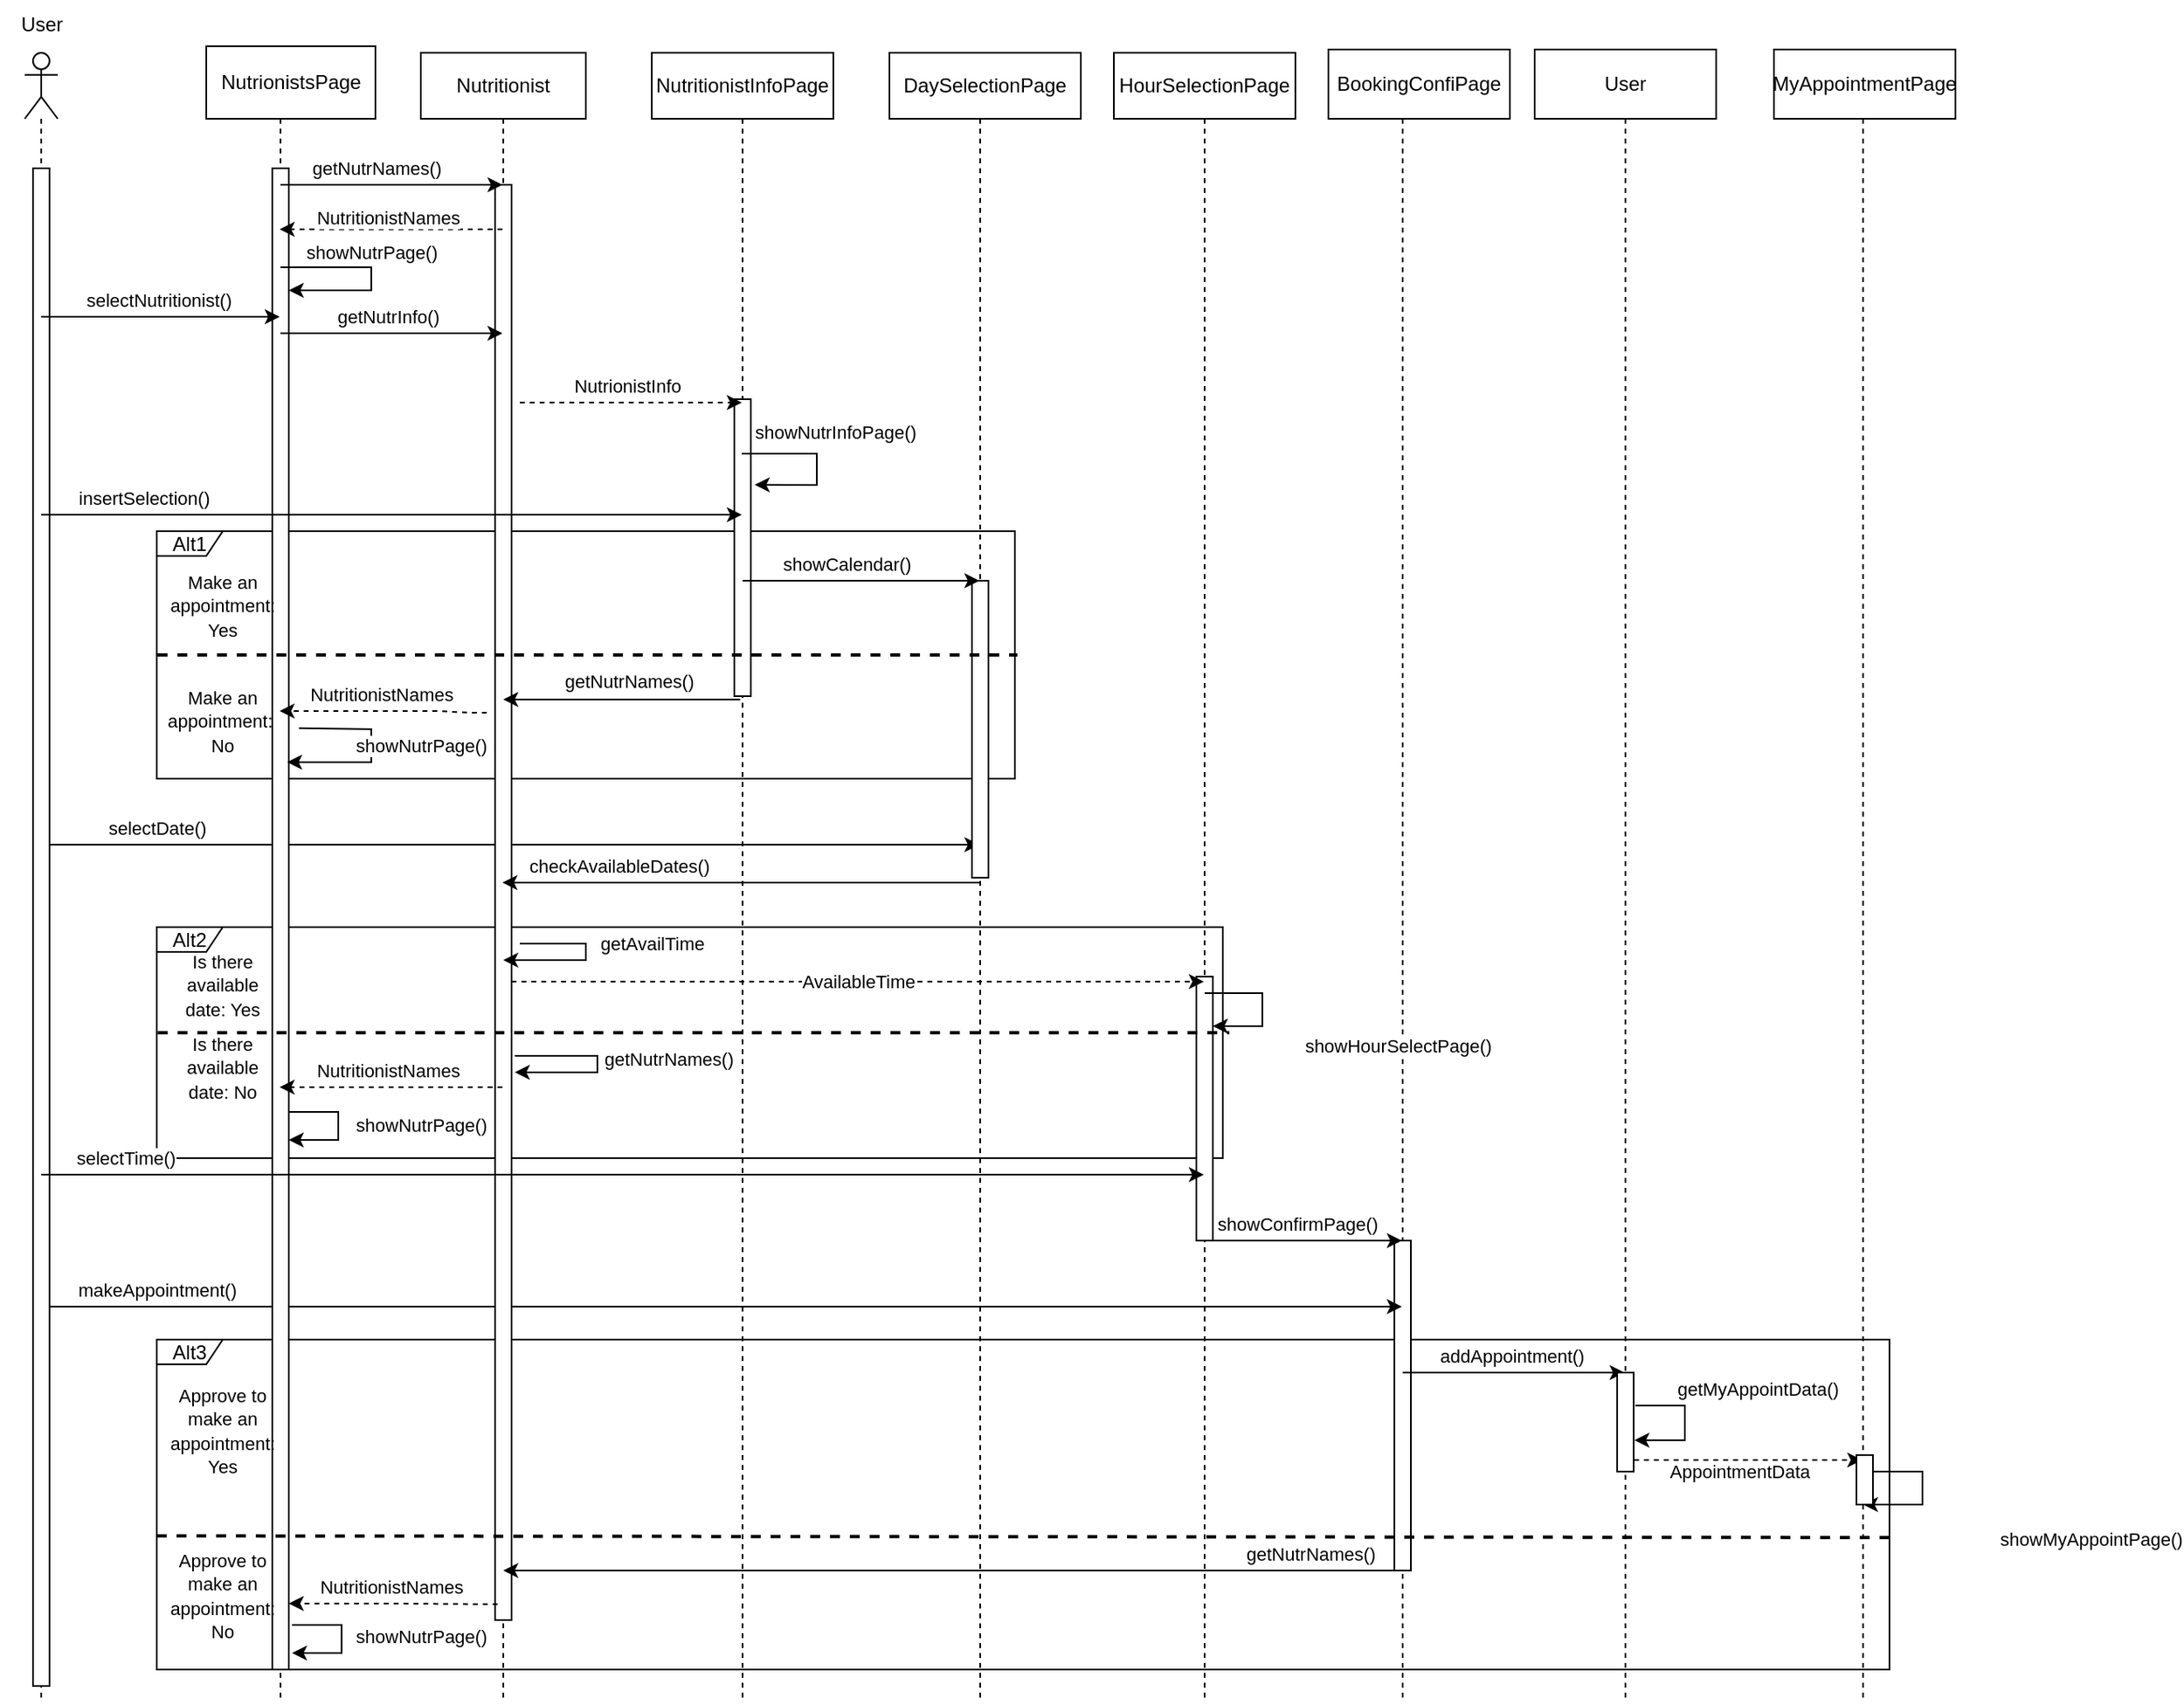<mxfile version="21.3.6" type="device">
  <diagram name="Page-1" id="tUm5_KNQMfu-EzpkYZKZ">
    <mxGraphModel dx="1050" dy="541" grid="1" gridSize="10" guides="1" tooltips="1" connect="1" arrows="1" fold="1" page="1" pageScale="1" pageWidth="1169" pageHeight="827" math="0" shadow="0">
      <root>
        <mxCell id="0" />
        <mxCell id="1" parent="0" />
        <mxCell id="tmLtH-D-rDOSetYklQbw-46" value="Alt3" style="shape=umlFrame;whiteSpace=wrap;html=1;width=40;height=15;" parent="1" vertex="1">
          <mxGeometry x="110" y="820" width="1050" height="200" as="geometry" />
        </mxCell>
        <mxCell id="tmLtH-D-rDOSetYklQbw-39" value="" style="shape=umlLifeline;participant=umlBoundary;perimeter=lifelinePerimeter;whiteSpace=wrap;html=1;container=1;collapsible=0;recursiveResize=0;verticalAlign=top;spacingTop=36;outlineConnect=0;" parent="1" vertex="1">
          <mxGeometry x="840" y="40" width="50" height="1000" as="geometry" />
        </mxCell>
        <mxCell id="tmLtH-D-rDOSetYklQbw-56" value="" style="html=1;points=[];perimeter=orthogonalPerimeter;fontSize=11;" parent="tmLtH-D-rDOSetYklQbw-39" vertex="1">
          <mxGeometry x="20" y="720" width="10" height="200" as="geometry" />
        </mxCell>
        <mxCell id="tmLtH-D-rDOSetYklQbw-5" value="" style="shape=umlLifeline;participant=umlEntity;perimeter=lifelinePerimeter;whiteSpace=wrap;html=1;container=1;collapsible=0;recursiveResize=0;verticalAlign=top;spacingTop=36;outlineConnect=0;" parent="1" vertex="1">
          <mxGeometry x="980" y="40" width="40" height="1000" as="geometry" />
        </mxCell>
        <mxCell id="tmLtH-D-rDOSetYklQbw-57" value="" style="html=1;points=[];perimeter=orthogonalPerimeter;fontSize=11;" parent="1" vertex="1">
          <mxGeometry x="995" y="840" width="10" height="60" as="geometry" />
        </mxCell>
        <mxCell id="tmLtH-D-rDOSetYklQbw-32" value="Alt2" style="shape=umlFrame;whiteSpace=wrap;html=1;width=40;height=15;" parent="1" vertex="1">
          <mxGeometry x="110" y="570" width="646" height="140" as="geometry" />
        </mxCell>
        <mxCell id="tmLtH-D-rDOSetYklQbw-19" value="Alt1" style="shape=umlFrame;whiteSpace=wrap;html=1;width=40;height=15;" parent="1" vertex="1">
          <mxGeometry x="110" y="330" width="520" height="150" as="geometry" />
        </mxCell>
        <mxCell id="tmLtH-D-rDOSetYklQbw-1" value="" style="shape=umlLifeline;participant=umlActor;perimeter=lifelinePerimeter;whiteSpace=wrap;html=1;container=1;collapsible=0;recursiveResize=0;verticalAlign=top;spacingTop=36;outlineConnect=0;" parent="1" vertex="1">
          <mxGeometry x="30" y="40" width="20" height="1000" as="geometry" />
        </mxCell>
        <mxCell id="tmLtH-D-rDOSetYklQbw-25" value="selectDate()" style="endArrow=classic;html=1;rounded=0;strokeWidth=1;fontSize=11;" parent="tmLtH-D-rDOSetYklQbw-1" target="tmLtH-D-rDOSetYklQbw-16" edge="1">
          <mxGeometry x="-0.754" y="10" width="50" height="50" relative="1" as="geometry">
            <mxPoint x="10" y="480" as="sourcePoint" />
            <mxPoint x="60" y="430" as="targetPoint" />
            <mxPoint as="offset" />
          </mxGeometry>
        </mxCell>
        <mxCell id="tmLtH-D-rDOSetYklQbw-41" value="makeAppointment()" style="endArrow=classic;html=1;rounded=0;strokeWidth=1;fontSize=11;" parent="tmLtH-D-rDOSetYklQbw-1" target="tmLtH-D-rDOSetYklQbw-39" edge="1">
          <mxGeometry x="-0.83" y="10" width="50" height="50" relative="1" as="geometry">
            <mxPoint x="10" y="760" as="sourcePoint" />
            <mxPoint x="60" y="710" as="targetPoint" />
            <mxPoint as="offset" />
          </mxGeometry>
        </mxCell>
        <mxCell id="tmLtH-D-rDOSetYklQbw-50" value="" style="html=1;points=[];perimeter=orthogonalPerimeter;fontSize=11;" parent="tmLtH-D-rDOSetYklQbw-1" vertex="1">
          <mxGeometry x="5" y="70" width="10" height="920" as="geometry" />
        </mxCell>
        <mxCell id="tmLtH-D-rDOSetYklQbw-2" value="" style="shape=umlLifeline;participant=umlBoundary;perimeter=lifelinePerimeter;whiteSpace=wrap;html=1;container=1;collapsible=0;recursiveResize=0;verticalAlign=top;spacingTop=36;outlineConnect=0;" parent="1" vertex="1">
          <mxGeometry x="160" y="40" width="50" height="1000" as="geometry" />
        </mxCell>
        <mxCell id="tmLtH-D-rDOSetYklQbw-51" value="" style="html=1;points=[];perimeter=orthogonalPerimeter;fontSize=11;" parent="tmLtH-D-rDOSetYklQbw-2" vertex="1">
          <mxGeometry x="20" y="70" width="10" height="910" as="geometry" />
        </mxCell>
        <mxCell id="4nbXA-XBb0YuEGlwC8Sb-1" value="showNutrPage()" style="endArrow=classic;html=1;rounded=0;" parent="tmLtH-D-rDOSetYklQbw-2" source="tmLtH-D-rDOSetYklQbw-2" edge="1">
          <mxGeometry x="-0.071" y="-10" width="50" height="50" relative="1" as="geometry">
            <mxPoint x="350" y="270" as="sourcePoint" />
            <mxPoint x="30" y="144" as="targetPoint" />
            <Array as="points">
              <mxPoint x="80" y="130" />
              <mxPoint x="80" y="144" />
            </Array>
            <mxPoint x="10" y="-10" as="offset" />
          </mxGeometry>
        </mxCell>
        <mxCell id="4nbXA-XBb0YuEGlwC8Sb-21" value="showNutrPage()" style="endArrow=classic;html=1;rounded=0;" parent="tmLtH-D-rDOSetYklQbw-2" edge="1">
          <mxGeometry x="-0.013" y="50" width="50" height="50" relative="1" as="geometry">
            <mxPoint x="30" y="642" as="sourcePoint" />
            <mxPoint x="30" y="659" as="targetPoint" />
            <Array as="points">
              <mxPoint x="60" y="642" />
              <mxPoint x="60" y="659" />
            </Array>
            <mxPoint as="offset" />
          </mxGeometry>
        </mxCell>
        <mxCell id="4nbXA-XBb0YuEGlwC8Sb-9" value="showNutrPage()" style="endArrow=classic;html=1;rounded=0;exitX=1.619;exitY=0.373;exitDx=0;exitDy=0;exitPerimeter=0;" parent="tmLtH-D-rDOSetYklQbw-2" source="tmLtH-D-rDOSetYklQbw-51" edge="1">
          <mxGeometry x="-0.063" y="30" width="50" height="50" relative="1" as="geometry">
            <mxPoint x="360" y="240" as="sourcePoint" />
            <mxPoint x="29" y="430" as="targetPoint" />
            <Array as="points">
              <mxPoint x="80" y="410" />
              <mxPoint x="80" y="430" />
            </Array>
            <mxPoint as="offset" />
          </mxGeometry>
        </mxCell>
        <mxCell id="tmLtH-D-rDOSetYklQbw-3" value="" style="shape=umlLifeline;participant=umlEntity;perimeter=lifelinePerimeter;whiteSpace=wrap;html=1;container=1;collapsible=0;recursiveResize=0;verticalAlign=top;spacingTop=36;outlineConnect=0;" parent="1" vertex="1">
          <mxGeometry x="300" y="40" width="40" height="1000" as="geometry" />
        </mxCell>
        <mxCell id="tmLtH-D-rDOSetYklQbw-52" value="" style="html=1;points=[];perimeter=orthogonalPerimeter;fontSize=11;" parent="tmLtH-D-rDOSetYklQbw-3" vertex="1">
          <mxGeometry x="15" y="80" width="10" height="870" as="geometry" />
        </mxCell>
        <mxCell id="4nbXA-XBb0YuEGlwC8Sb-13" value="getAvailTime" style="endArrow=classic;html=1;rounded=0;" parent="tmLtH-D-rDOSetYklQbw-3" target="tmLtH-D-rDOSetYklQbw-3" edge="1">
          <mxGeometry x="-0.204" y="40" width="50" height="50" relative="1" as="geometry">
            <mxPoint x="30" y="540" as="sourcePoint" />
            <mxPoint x="270" y="390" as="targetPoint" />
            <Array as="points">
              <mxPoint x="70" y="540" />
              <mxPoint x="70" y="550" />
            </Array>
            <mxPoint as="offset" />
          </mxGeometry>
        </mxCell>
        <mxCell id="4nbXA-XBb0YuEGlwC8Sb-22" value="" style="endArrow=classic;html=1;rounded=0;" parent="tmLtH-D-rDOSetYklQbw-3" edge="1">
          <mxGeometry width="50" height="50" relative="1" as="geometry">
            <mxPoint x="27" y="608" as="sourcePoint" />
            <mxPoint x="27" y="618" as="targetPoint" />
            <Array as="points">
              <mxPoint x="77" y="608" />
              <mxPoint x="77" y="618" />
            </Array>
          </mxGeometry>
        </mxCell>
        <mxCell id="4nbXA-XBb0YuEGlwC8Sb-23" value="getNutrNames()" style="edgeLabel;html=1;align=center;verticalAlign=middle;resizable=0;points=[];" parent="4nbXA-XBb0YuEGlwC8Sb-22" vertex="1" connectable="0">
          <mxGeometry x="-0.148" y="-2" relative="1" as="geometry">
            <mxPoint x="46" as="offset" />
          </mxGeometry>
        </mxCell>
        <mxCell id="tmLtH-D-rDOSetYklQbw-4" value="" style="shape=umlLifeline;participant=umlBoundary;perimeter=lifelinePerimeter;whiteSpace=wrap;html=1;container=1;collapsible=0;recursiveResize=0;verticalAlign=top;spacingTop=36;outlineConnect=0;" parent="1" vertex="1">
          <mxGeometry x="440" y="40" width="50" height="1000" as="geometry" />
        </mxCell>
        <mxCell id="tmLtH-D-rDOSetYklQbw-53" value="" style="html=1;points=[];perimeter=orthogonalPerimeter;fontSize=11;" parent="tmLtH-D-rDOSetYklQbw-4" vertex="1">
          <mxGeometry x="20" y="210" width="10" height="180" as="geometry" />
        </mxCell>
        <mxCell id="BZofhGesUUSoButb0VhT-2" value="showNutrInfoPage()" style="endArrow=classic;html=1;rounded=0;entryX=1.24;entryY=0.288;entryDx=0;entryDy=0;entryPerimeter=0;" edge="1" parent="tmLtH-D-rDOSetYklQbw-4" target="tmLtH-D-rDOSetYklQbw-53">
          <mxGeometry x="-0.118" y="16" width="50" height="50" relative="1" as="geometry">
            <mxPoint x="24.5" y="243" as="sourcePoint" />
            <mxPoint x="35" y="267" as="targetPoint" />
            <Array as="points">
              <mxPoint x="70" y="243" />
              <mxPoint x="70" y="262" />
            </Array>
            <mxPoint x="11" y="3" as="offset" />
          </mxGeometry>
        </mxCell>
        <mxCell id="tmLtH-D-rDOSetYklQbw-6" value="selectNutritionist()" style="endArrow=classic;html=1;rounded=0;" parent="1" source="tmLtH-D-rDOSetYklQbw-1" target="tmLtH-D-rDOSetYklQbw-2" edge="1">
          <mxGeometry x="-0.028" y="10" width="50" height="50" relative="1" as="geometry">
            <mxPoint x="60" y="150" as="sourcePoint" />
            <mxPoint x="110" y="100" as="targetPoint" />
            <Array as="points">
              <mxPoint x="110" y="200" />
            </Array>
            <mxPoint x="1" as="offset" />
          </mxGeometry>
        </mxCell>
        <mxCell id="tmLtH-D-rDOSetYklQbw-7" value="" style="endArrow=classic;html=1;rounded=0;" parent="1" source="tmLtH-D-rDOSetYklQbw-2" target="tmLtH-D-rDOSetYklQbw-3" edge="1">
          <mxGeometry width="50" height="50" relative="1" as="geometry">
            <mxPoint x="220" y="120" as="sourcePoint" />
            <mxPoint x="270" y="70" as="targetPoint" />
            <Array as="points">
              <mxPoint x="260" y="120" />
            </Array>
          </mxGeometry>
        </mxCell>
        <mxCell id="tmLtH-D-rDOSetYklQbw-11" value="getNutrNames()" style="edgeLabel;html=1;align=center;verticalAlign=middle;resizable=0;points=[];" parent="tmLtH-D-rDOSetYklQbw-7" vertex="1" connectable="0">
          <mxGeometry x="-0.148" y="-2" relative="1" as="geometry">
            <mxPoint y="-12" as="offset" />
          </mxGeometry>
        </mxCell>
        <mxCell id="tmLtH-D-rDOSetYklQbw-12" value="NutritionistNames" style="endArrow=classic;html=1;rounded=0;dashed=1;" parent="1" edge="1">
          <mxGeometry x="0.03" y="-7" width="50" height="50" relative="1" as="geometry">
            <mxPoint x="319.5" y="147" as="sourcePoint" />
            <mxPoint x="184.5" y="147" as="targetPoint" />
            <Array as="points">
              <mxPoint x="270" y="147" />
            </Array>
            <mxPoint as="offset" />
          </mxGeometry>
        </mxCell>
        <mxCell id="tmLtH-D-rDOSetYklQbw-13" value="getNutrInfo()" style="endArrow=classic;html=1;rounded=0;" parent="1" source="tmLtH-D-rDOSetYklQbw-2" target="tmLtH-D-rDOSetYklQbw-3" edge="1">
          <mxGeometry x="-0.03" y="10" width="50" height="50" relative="1" as="geometry">
            <mxPoint x="210" y="250" as="sourcePoint" />
            <mxPoint x="260" y="200" as="targetPoint" />
            <Array as="points">
              <mxPoint x="260" y="210" />
            </Array>
            <mxPoint as="offset" />
          </mxGeometry>
        </mxCell>
        <mxCell id="tmLtH-D-rDOSetYklQbw-15" value="insertSelection()" style="endArrow=classic;html=1;rounded=0;" parent="1" source="tmLtH-D-rDOSetYklQbw-1" target="tmLtH-D-rDOSetYklQbw-4" edge="1">
          <mxGeometry x="-0.715" y="10" width="50" height="50" relative="1" as="geometry">
            <mxPoint x="100" y="320" as="sourcePoint" />
            <mxPoint x="150" y="270" as="targetPoint" />
            <Array as="points">
              <mxPoint x="260" y="320" />
            </Array>
            <mxPoint x="1" as="offset" />
          </mxGeometry>
        </mxCell>
        <mxCell id="tmLtH-D-rDOSetYklQbw-16" value="" style="shape=umlLifeline;participant=umlBoundary;perimeter=lifelinePerimeter;whiteSpace=wrap;html=1;container=1;collapsible=0;recursiveResize=0;verticalAlign=top;spacingTop=36;outlineConnect=0;" parent="1" vertex="1">
          <mxGeometry x="584" y="40" width="50" height="1000" as="geometry" />
        </mxCell>
        <mxCell id="tmLtH-D-rDOSetYklQbw-54" value="" style="html=1;points=[];perimeter=orthogonalPerimeter;fontSize=11;" parent="tmLtH-D-rDOSetYklQbw-16" vertex="1">
          <mxGeometry x="20" y="320" width="10" height="180" as="geometry" />
        </mxCell>
        <mxCell id="tmLtH-D-rDOSetYklQbw-18" value="" style="shape=umlLifeline;participant=umlBoundary;perimeter=lifelinePerimeter;whiteSpace=wrap;html=1;container=1;collapsible=0;recursiveResize=0;verticalAlign=top;spacingTop=36;outlineConnect=0;" parent="1" vertex="1">
          <mxGeometry x="1119" y="40" width="50" height="1000" as="geometry" />
        </mxCell>
        <mxCell id="tmLtH-D-rDOSetYklQbw-17" value="showCalendar()" style="endArrow=classic;html=1;rounded=0;" parent="1" source="tmLtH-D-rDOSetYklQbw-4" target="tmLtH-D-rDOSetYklQbw-16" edge="1">
          <mxGeometry x="-0.127" y="10" width="50" height="50" relative="1" as="geometry">
            <mxPoint x="470" y="360" as="sourcePoint" />
            <mxPoint x="520" y="310" as="targetPoint" />
            <Array as="points">
              <mxPoint x="520" y="360" />
            </Array>
            <mxPoint as="offset" />
          </mxGeometry>
        </mxCell>
        <mxCell id="tmLtH-D-rDOSetYklQbw-21" value="" style="endArrow=none;dashed=1;html=1;rounded=0;entryX=1.003;entryY=0.5;entryDx=0;entryDy=0;entryPerimeter=0;strokeWidth=2;exitX=0.001;exitY=0.5;exitDx=0;exitDy=0;exitPerimeter=0;" parent="1" source="tmLtH-D-rDOSetYklQbw-19" target="tmLtH-D-rDOSetYklQbw-19" edge="1">
          <mxGeometry width="50" height="50" relative="1" as="geometry">
            <mxPoint x="140" y="380" as="sourcePoint" />
            <mxPoint x="190" y="330" as="targetPoint" />
          </mxGeometry>
        </mxCell>
        <mxCell id="tmLtH-D-rDOSetYklQbw-22" value="&lt;font style=&quot;font-size: 11px;&quot;&gt;Make an appointment: Yes&lt;/font&gt;" style="text;html=1;strokeColor=none;fillColor=none;align=center;verticalAlign=middle;whiteSpace=wrap;rounded=0;" parent="1" vertex="1">
          <mxGeometry x="120" y="360" width="60" height="30" as="geometry" />
        </mxCell>
        <mxCell id="tmLtH-D-rDOSetYklQbw-23" value="&lt;font style=&quot;font-size: 11px;&quot;&gt;Make an appointment:&amp;nbsp;&lt;br&gt;No&lt;br&gt;&lt;/font&gt;" style="text;html=1;strokeColor=none;fillColor=none;align=center;verticalAlign=middle;whiteSpace=wrap;rounded=0;" parent="1" vertex="1">
          <mxGeometry x="120" y="430" width="60" height="30" as="geometry" />
        </mxCell>
        <mxCell id="tmLtH-D-rDOSetYklQbw-26" value="" style="shape=umlLifeline;participant=umlBoundary;perimeter=lifelinePerimeter;whiteSpace=wrap;html=1;container=1;collapsible=0;recursiveResize=0;verticalAlign=top;spacingTop=36;outlineConnect=0;" parent="1" vertex="1">
          <mxGeometry x="720" y="40" width="50" height="1000" as="geometry" />
        </mxCell>
        <mxCell id="tmLtH-D-rDOSetYklQbw-55" value="" style="html=1;points=[];perimeter=orthogonalPerimeter;fontSize=11;" parent="tmLtH-D-rDOSetYklQbw-26" vertex="1">
          <mxGeometry x="20" y="560" width="10" height="160" as="geometry" />
        </mxCell>
        <mxCell id="tmLtH-D-rDOSetYklQbw-28" value="checkAvailableDates()" style="endArrow=classic;html=1;rounded=0;strokeWidth=1;fontSize=11;" parent="1" edge="1">
          <mxGeometry x="0.513" y="-10" width="50" height="50" relative="1" as="geometry">
            <mxPoint x="608.5" y="543" as="sourcePoint" />
            <mxPoint x="319.5" y="543" as="targetPoint" />
            <Array as="points">
              <mxPoint x="470" y="543" />
            </Array>
            <mxPoint as="offset" />
          </mxGeometry>
        </mxCell>
        <mxCell id="tmLtH-D-rDOSetYklQbw-29" value="NutritionistNames" style="endArrow=classic;html=1;rounded=0;strokeWidth=1;fontSize=11;dashed=1;" parent="1" edge="1">
          <mxGeometry x="0.03" y="-10" width="50" height="50" relative="1" as="geometry">
            <mxPoint x="319.5" y="667" as="sourcePoint" />
            <mxPoint x="184.5" y="667" as="targetPoint" />
            <Array as="points">
              <mxPoint x="240" y="667" />
            </Array>
            <mxPoint as="offset" />
          </mxGeometry>
        </mxCell>
        <mxCell id="tmLtH-D-rDOSetYklQbw-31" value="" style="endArrow=classic;html=1;rounded=0;strokeWidth=1;fontSize=11;" parent="1" source="tmLtH-D-rDOSetYklQbw-1" target="tmLtH-D-rDOSetYklQbw-26" edge="1">
          <mxGeometry width="50" height="50" relative="1" as="geometry">
            <mxPoint x="800" y="730" as="sourcePoint" />
            <mxPoint x="850" y="680" as="targetPoint" />
            <Array as="points">
              <mxPoint x="360" y="720" />
            </Array>
          </mxGeometry>
        </mxCell>
        <mxCell id="tmLtH-D-rDOSetYklQbw-38" value="selectTime()" style="edgeLabel;html=1;align=center;verticalAlign=middle;resizable=0;points=[];fontSize=11;" parent="tmLtH-D-rDOSetYklQbw-31" vertex="1" connectable="0">
          <mxGeometry x="-0.86" y="4" relative="1" as="geometry">
            <mxPoint x="1" y="-6" as="offset" />
          </mxGeometry>
        </mxCell>
        <mxCell id="tmLtH-D-rDOSetYklQbw-33" value="" style="endArrow=none;dashed=1;html=1;rounded=0;strokeWidth=2;fontSize=11;exitX=0.001;exitY=0.545;exitDx=0;exitDy=0;exitPerimeter=0;" parent="1" edge="1">
          <mxGeometry width="50" height="50" relative="1" as="geometry">
            <mxPoint x="110.646" y="633.95" as="sourcePoint" />
            <mxPoint x="760" y="634" as="targetPoint" />
            <Array as="points">
              <mxPoint x="437" y="634" />
            </Array>
          </mxGeometry>
        </mxCell>
        <mxCell id="tmLtH-D-rDOSetYklQbw-35" value="&lt;font style=&quot;font-size: 11px;&quot;&gt;Is there available date: Yes&lt;/font&gt;" style="text;html=1;strokeColor=none;fillColor=none;align=center;verticalAlign=middle;whiteSpace=wrap;rounded=0;" parent="1" vertex="1">
          <mxGeometry x="120" y="590" width="60" height="30" as="geometry" />
        </mxCell>
        <mxCell id="tmLtH-D-rDOSetYklQbw-36" value="&lt;font style=&quot;font-size: 11px;&quot;&gt;Is there available date: No&lt;/font&gt;" style="text;html=1;strokeColor=none;fillColor=none;align=center;verticalAlign=middle;whiteSpace=wrap;rounded=0;" parent="1" vertex="1">
          <mxGeometry x="120" y="640" width="60" height="30" as="geometry" />
        </mxCell>
        <mxCell id="tmLtH-D-rDOSetYklQbw-40" value="showConfirmPage()" style="endArrow=classic;html=1;rounded=0;strokeWidth=1;fontSize=11;" parent="1" source="tmLtH-D-rDOSetYklQbw-26" target="tmLtH-D-rDOSetYklQbw-39" edge="1">
          <mxGeometry x="-0.075" y="10" width="50" height="50" relative="1" as="geometry">
            <mxPoint x="780" y="780" as="sourcePoint" />
            <mxPoint x="830" y="730" as="targetPoint" />
            <Array as="points">
              <mxPoint x="820" y="760" />
            </Array>
            <mxPoint as="offset" />
          </mxGeometry>
        </mxCell>
        <mxCell id="tmLtH-D-rDOSetYklQbw-42" value="addAppointment()" style="endArrow=classic;html=1;rounded=0;strokeWidth=1;fontSize=11;" parent="1" source="tmLtH-D-rDOSetYklQbw-39" target="tmLtH-D-rDOSetYklQbw-5" edge="1">
          <mxGeometry x="-0.026" y="10" width="50" height="50" relative="1" as="geometry">
            <mxPoint x="900" y="827" as="sourcePoint" />
            <mxPoint x="950" y="777" as="targetPoint" />
            <Array as="points">
              <mxPoint x="940" y="840" />
            </Array>
            <mxPoint as="offset" />
          </mxGeometry>
        </mxCell>
        <mxCell id="tmLtH-D-rDOSetYklQbw-43" value="getMyAppointData()" style="endArrow=classic;html=1;rounded=0;strokeWidth=1;fontSize=11;" parent="1" edge="1">
          <mxGeometry x="-0.264" y="45" width="50" height="50" relative="1" as="geometry">
            <mxPoint x="1006" y="860" as="sourcePoint" />
            <mxPoint x="1005.5" y="881" as="targetPoint" />
            <Array as="points">
              <mxPoint x="1036" y="860" />
              <mxPoint x="1036" y="881" />
            </Array>
            <mxPoint x="-1" y="-10" as="offset" />
          </mxGeometry>
        </mxCell>
        <mxCell id="tmLtH-D-rDOSetYklQbw-44" value="AppointmentData" style="endArrow=classic;html=1;rounded=0;strokeWidth=1;fontSize=11;dashed=1;" parent="1" edge="1">
          <mxGeometry x="-0.019" y="-7" width="50" height="50" relative="1" as="geometry">
            <mxPoint x="999.25" y="893.0" as="sourcePoint" />
            <mxPoint x="1143.5" y="893.0" as="targetPoint" />
            <Array as="points">
              <mxPoint x="1080" y="893" />
            </Array>
            <mxPoint x="-1" as="offset" />
          </mxGeometry>
        </mxCell>
        <mxCell id="tmLtH-D-rDOSetYklQbw-45" value="getNutrNames()" style="endArrow=classic;html=1;rounded=0;strokeWidth=1;fontSize=11;" parent="1" edge="1">
          <mxGeometry x="-0.81" y="-10" width="50" height="50" relative="1" as="geometry">
            <mxPoint x="860" y="960" as="sourcePoint" />
            <mxPoint x="320" y="960" as="targetPoint" />
            <Array as="points">
              <mxPoint x="660" y="960" />
            </Array>
            <mxPoint as="offset" />
          </mxGeometry>
        </mxCell>
        <mxCell id="tmLtH-D-rDOSetYklQbw-47" value="" style="endArrow=none;dashed=1;html=1;rounded=0;strokeWidth=2;fontSize=11;exitX=0;exitY=0.595;exitDx=0;exitDy=0;exitPerimeter=0;entryX=1;entryY=0.6;entryDx=0;entryDy=0;entryPerimeter=0;" parent="1" source="tmLtH-D-rDOSetYklQbw-46" target="tmLtH-D-rDOSetYklQbw-46" edge="1">
          <mxGeometry width="50" height="50" relative="1" as="geometry">
            <mxPoint x="230" y="930" as="sourcePoint" />
            <mxPoint x="280" y="880" as="targetPoint" />
          </mxGeometry>
        </mxCell>
        <mxCell id="tmLtH-D-rDOSetYklQbw-48" value="&lt;font style=&quot;font-size: 11px;&quot;&gt;Approve to make an appointment: Yes&lt;/font&gt;" style="text;html=1;strokeColor=none;fillColor=none;align=center;verticalAlign=middle;whiteSpace=wrap;rounded=0;" parent="1" vertex="1">
          <mxGeometry x="120" y="860" width="60" height="30" as="geometry" />
        </mxCell>
        <mxCell id="tmLtH-D-rDOSetYklQbw-49" value="&lt;font style=&quot;font-size: 11px;&quot;&gt;Approve to make an appointment: No&lt;/font&gt;" style="text;html=1;strokeColor=none;fillColor=none;align=center;verticalAlign=middle;whiteSpace=wrap;rounded=0;" parent="1" vertex="1">
          <mxGeometry x="120" y="960" width="60" height="30" as="geometry" />
        </mxCell>
        <mxCell id="aPmzH9TBy1Iu_j4zL48j-1" value="NutrionistsPage" style="rounded=0;whiteSpace=wrap;html=1;" parent="1" vertex="1">
          <mxGeometry x="140" y="36" width="102.5" height="44" as="geometry" />
        </mxCell>
        <mxCell id="aPmzH9TBy1Iu_j4zL48j-2" value="User" style="text;html=1;align=center;verticalAlign=middle;resizable=0;points=[];autosize=1;strokeColor=none;fillColor=none;" parent="1" vertex="1">
          <mxGeometry x="15" y="8" width="50" height="30" as="geometry" />
        </mxCell>
        <mxCell id="aPmzH9TBy1Iu_j4zL48j-3" value="Nutritionist" style="rounded=0;whiteSpace=wrap;html=1;" parent="1" vertex="1">
          <mxGeometry x="270" y="40" width="100" height="40" as="geometry" />
        </mxCell>
        <mxCell id="aPmzH9TBy1Iu_j4zL48j-4" value="NutritionistInfoPage" style="rounded=0;whiteSpace=wrap;html=1;" parent="1" vertex="1">
          <mxGeometry x="410" y="40" width="110" height="40" as="geometry" />
        </mxCell>
        <mxCell id="aPmzH9TBy1Iu_j4zL48j-6" value="DaySelectionPage" style="rounded=0;whiteSpace=wrap;html=1;" parent="1" vertex="1">
          <mxGeometry x="554" y="40" width="116" height="40" as="geometry" />
        </mxCell>
        <mxCell id="aPmzH9TBy1Iu_j4zL48j-7" value="HourSelectionPage" style="rounded=0;whiteSpace=wrap;html=1;" parent="1" vertex="1">
          <mxGeometry x="690" y="40" width="110" height="40" as="geometry" />
        </mxCell>
        <mxCell id="aPmzH9TBy1Iu_j4zL48j-8" value="BookingConfiPage" style="rounded=0;whiteSpace=wrap;html=1;" parent="1" vertex="1">
          <mxGeometry x="820" y="38" width="110" height="42" as="geometry" />
        </mxCell>
        <mxCell id="aPmzH9TBy1Iu_j4zL48j-9" value="User" style="rounded=0;whiteSpace=wrap;html=1;" parent="1" vertex="1">
          <mxGeometry x="945" y="38" width="110" height="42" as="geometry" />
        </mxCell>
        <mxCell id="aPmzH9TBy1Iu_j4zL48j-10" value="MyAppointmentPage" style="rounded=0;whiteSpace=wrap;html=1;" parent="1" vertex="1">
          <mxGeometry x="1090" y="38" width="110" height="42" as="geometry" />
        </mxCell>
        <mxCell id="tmLtH-D-rDOSetYklQbw-14" value="NutrionistInfo" style="endArrow=classic;html=1;rounded=0;dashed=1;" parent="1" edge="1">
          <mxGeometry x="-0.031" y="10" width="50" height="50" relative="1" as="geometry">
            <mxPoint x="330" y="252" as="sourcePoint" />
            <mxPoint x="464.5" y="252" as="targetPoint" />
            <mxPoint as="offset" />
            <Array as="points">
              <mxPoint x="330" y="252" />
            </Array>
          </mxGeometry>
        </mxCell>
        <mxCell id="4nbXA-XBb0YuEGlwC8Sb-6" value="" style="endArrow=classic;html=1;rounded=0;exitX=0.36;exitY=1.011;exitDx=0;exitDy=0;exitPerimeter=0;" parent="1" edge="1" target="tmLtH-D-rDOSetYklQbw-3" source="tmLtH-D-rDOSetYklQbw-53">
          <mxGeometry width="50" height="50" relative="1" as="geometry">
            <mxPoint x="460" y="430" as="sourcePoint" />
            <mxPoint x="330" y="430" as="targetPoint" />
            <Array as="points" />
          </mxGeometry>
        </mxCell>
        <mxCell id="4nbXA-XBb0YuEGlwC8Sb-7" value="getNutrNames()" style="edgeLabel;html=1;align=center;verticalAlign=middle;resizable=0;points=[];" parent="4nbXA-XBb0YuEGlwC8Sb-6" vertex="1" connectable="0">
          <mxGeometry x="-0.148" y="-2" relative="1" as="geometry">
            <mxPoint x="-7" y="-9" as="offset" />
          </mxGeometry>
        </mxCell>
        <mxCell id="4nbXA-XBb0YuEGlwC8Sb-8" value="NutritionistNames" style="endArrow=classic;html=1;rounded=0;dashed=1;" parent="1" edge="1">
          <mxGeometry x="0.03" y="-10" width="50" height="50" relative="1" as="geometry">
            <mxPoint x="310" y="440" as="sourcePoint" />
            <mxPoint x="184.5" y="439" as="targetPoint" />
            <Array as="points">
              <mxPoint x="300" y="440" />
              <mxPoint x="280" y="439" />
            </Array>
            <mxPoint as="offset" />
          </mxGeometry>
        </mxCell>
        <mxCell id="4nbXA-XBb0YuEGlwC8Sb-14" value="AvailableTime" style="endArrow=classic;html=1;rounded=0;dashed=1;" parent="1" edge="1">
          <mxGeometry width="50" height="50" relative="1" as="geometry">
            <mxPoint x="325" y="603" as="sourcePoint" />
            <mxPoint x="744.5" y="603" as="targetPoint" />
          </mxGeometry>
        </mxCell>
        <mxCell id="4nbXA-XBb0YuEGlwC8Sb-15" value="showHourSelectPage()" style="endArrow=classic;html=1;rounded=0;" parent="1" source="tmLtH-D-rDOSetYklQbw-26" edge="1">
          <mxGeometry x="-0.17" y="41" width="50" height="50" relative="1" as="geometry">
            <mxPoint x="520" y="580" as="sourcePoint" />
            <mxPoint x="750" y="630" as="targetPoint" />
            <Array as="points">
              <mxPoint x="780" y="610" />
              <mxPoint x="780" y="630" />
            </Array>
            <mxPoint x="41" y="31" as="offset" />
          </mxGeometry>
        </mxCell>
        <mxCell id="4nbXA-XBb0YuEGlwC8Sb-24" value="showMyAppointPage()" style="endArrow=classic;html=1;rounded=0;" parent="1" source="tmLtH-D-rDOSetYklQbw-18" target="tmLtH-D-rDOSetYklQbw-18" edge="1">
          <mxGeometry x="-0.215" y="51" width="50" height="50" relative="1" as="geometry">
            <mxPoint x="1230" y="900" as="sourcePoint" />
            <mxPoint x="680" y="670" as="targetPoint" />
            <Array as="points">
              <mxPoint x="1180" y="900" />
              <mxPoint x="1180" y="920" />
            </Array>
            <mxPoint x="51" y="41" as="offset" />
          </mxGeometry>
        </mxCell>
        <mxCell id="4nbXA-XBb0YuEGlwC8Sb-25" value="" style="html=1;points=[];perimeter=orthogonalPerimeter;fontSize=11;" parent="1" vertex="1">
          <mxGeometry x="995" y="840" width="10" height="60" as="geometry" />
        </mxCell>
        <mxCell id="4nbXA-XBb0YuEGlwC8Sb-26" value="" style="html=1;points=[];perimeter=orthogonalPerimeter;fontSize=11;" parent="1" vertex="1">
          <mxGeometry x="1140" y="890" width="10" height="30" as="geometry" />
        </mxCell>
        <mxCell id="4nbXA-XBb0YuEGlwC8Sb-27" value="NutritionistNames" style="endArrow=classic;html=1;rounded=0;strokeWidth=1;fontSize=11;dashed=1;exitX=0.157;exitY=0.989;exitDx=0;exitDy=0;exitPerimeter=0;" parent="1" source="tmLtH-D-rDOSetYklQbw-52" target="tmLtH-D-rDOSetYklQbw-51" edge="1">
          <mxGeometry x="0.03" y="-10" width="50" height="50" relative="1" as="geometry">
            <mxPoint x="329.5" y="677" as="sourcePoint" />
            <mxPoint x="194.5" y="677" as="targetPoint" />
            <Array as="points">
              <mxPoint x="250" y="980" />
            </Array>
            <mxPoint as="offset" />
          </mxGeometry>
        </mxCell>
        <mxCell id="4nbXA-XBb0YuEGlwC8Sb-28" value="showNutrPage()" style="endArrow=classic;html=1;rounded=0;" parent="1" edge="1">
          <mxGeometry x="-0.039" y="48" width="50" height="50" relative="1" as="geometry">
            <mxPoint x="192" y="993" as="sourcePoint" />
            <mxPoint x="192" y="1010" as="targetPoint" />
            <Array as="points">
              <mxPoint x="222" y="993" />
              <mxPoint x="222" y="1010" />
            </Array>
            <mxPoint as="offset" />
          </mxGeometry>
        </mxCell>
      </root>
    </mxGraphModel>
  </diagram>
</mxfile>
